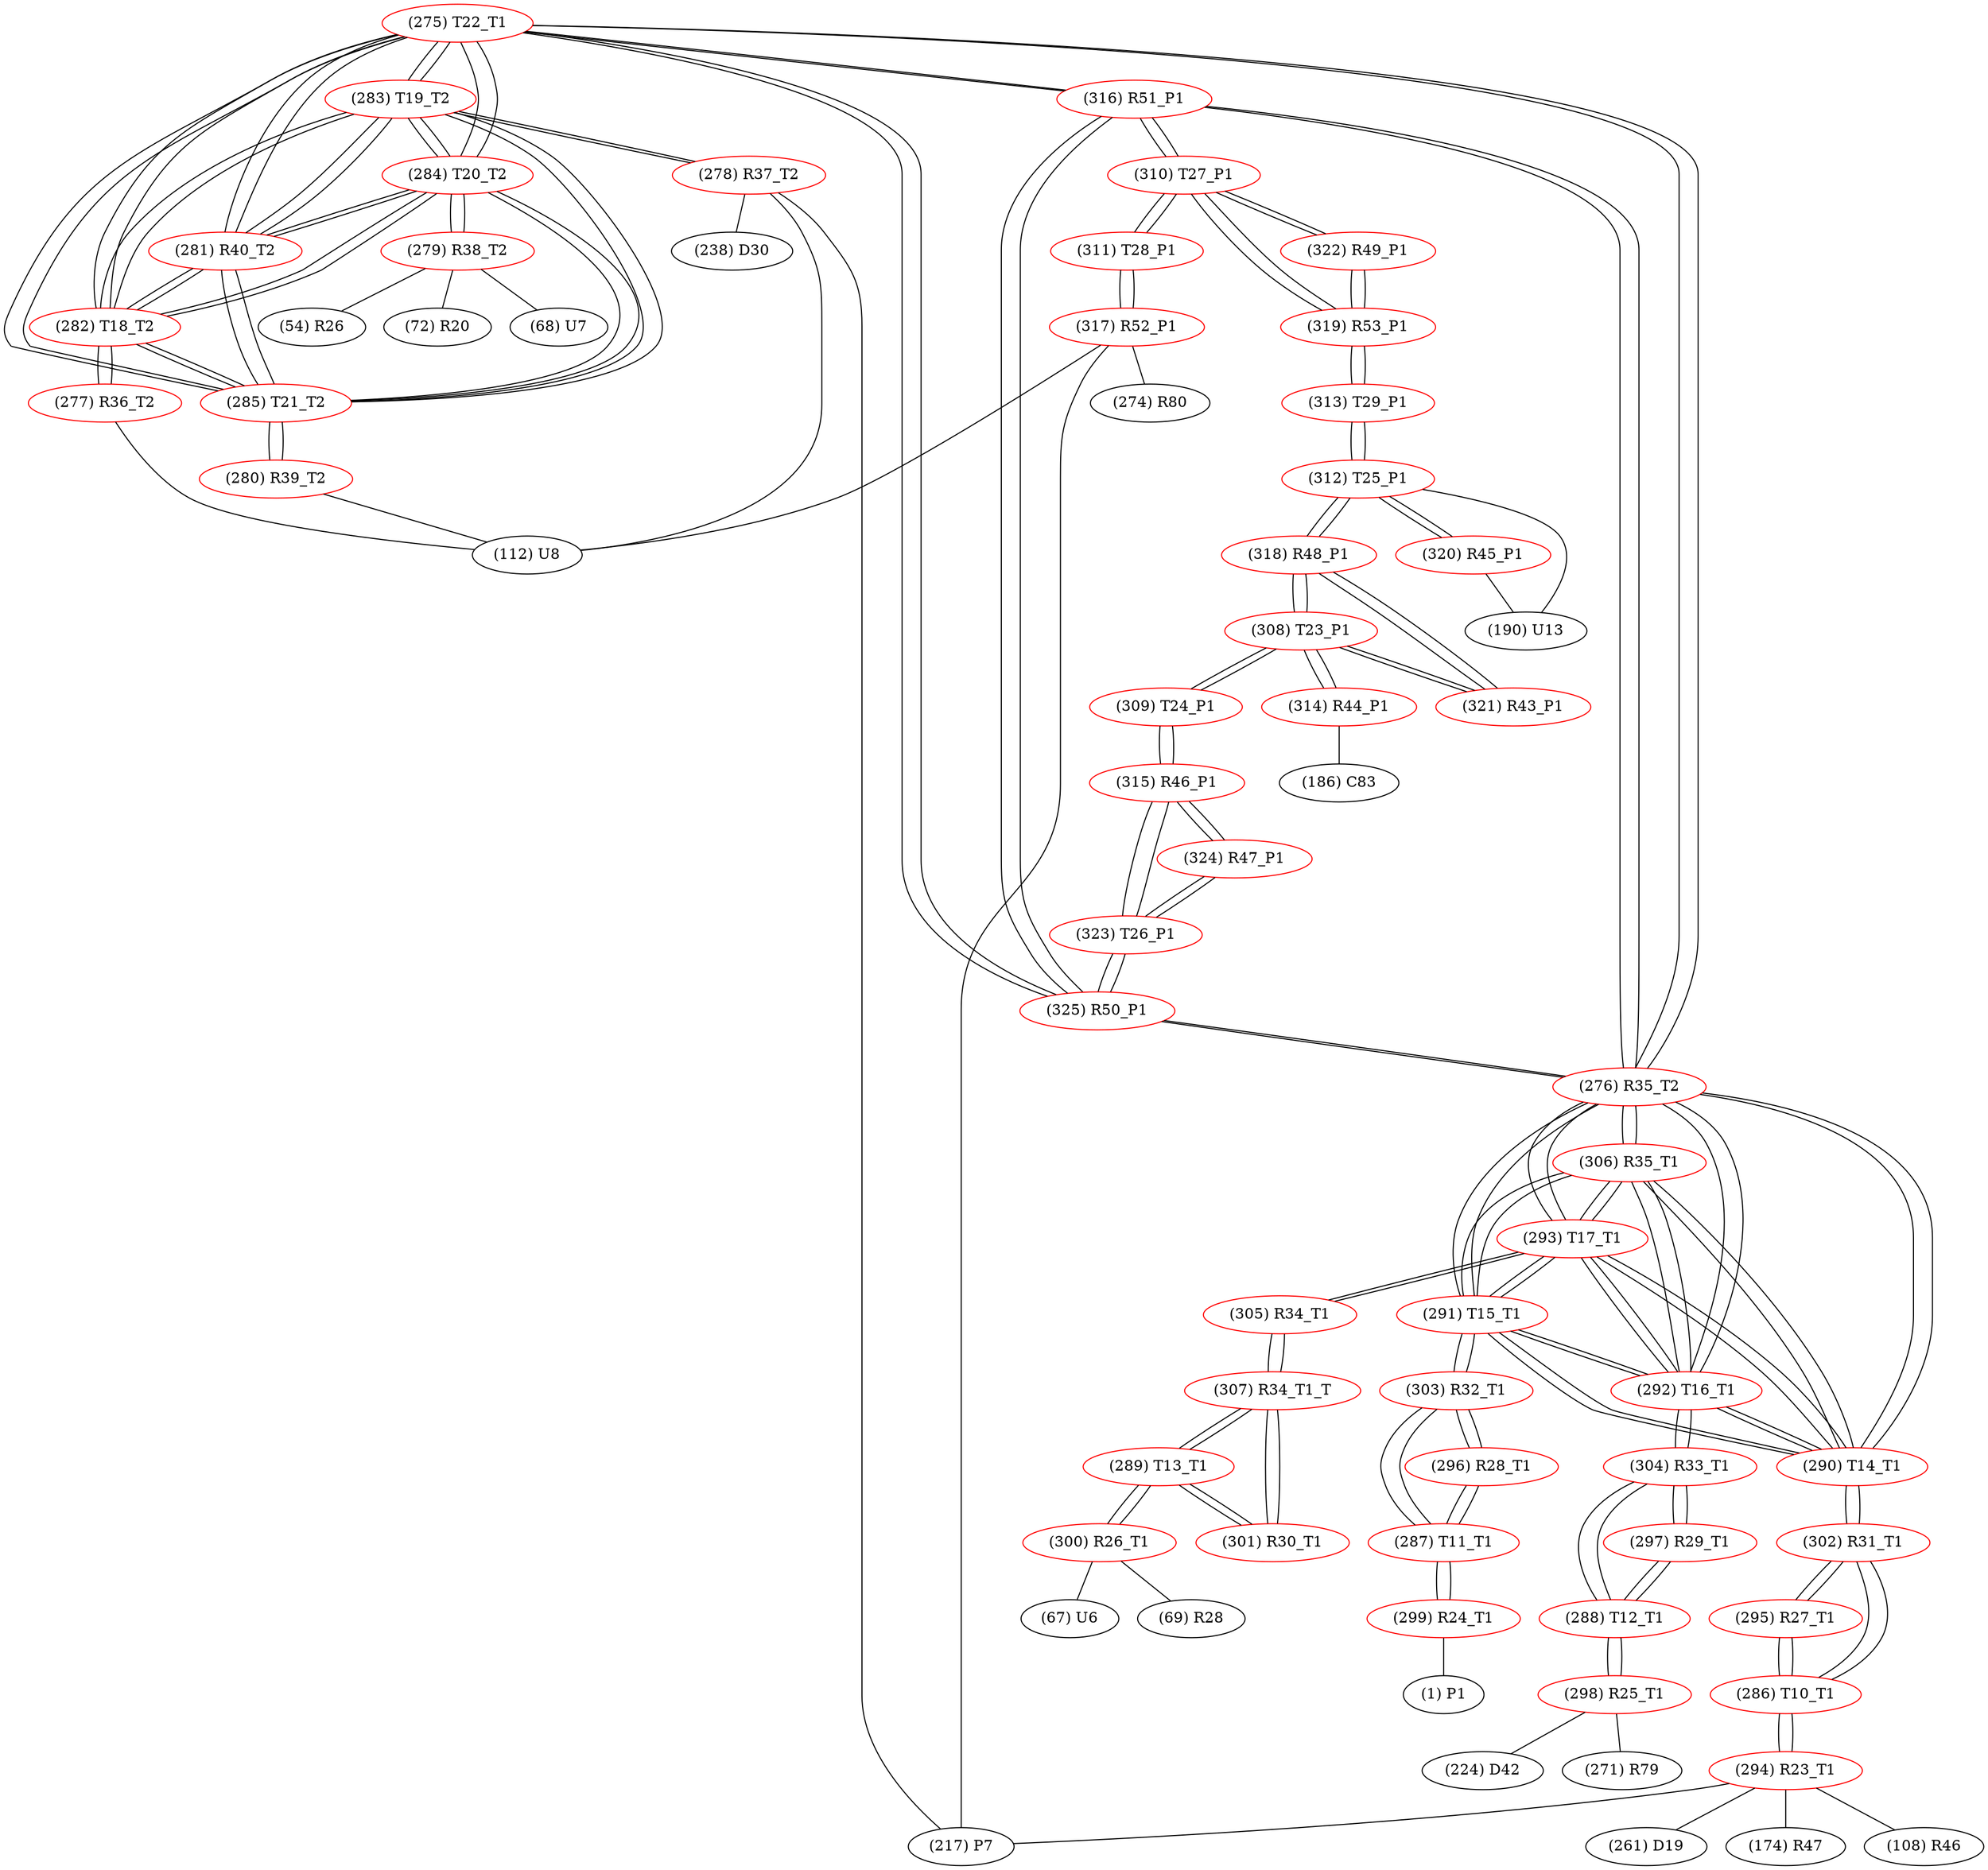 graph {
	275 [label="(275) T22_T1" color=red]
	283 [label="(283) T19_T2"]
	284 [label="(284) T20_T2"]
	285 [label="(285) T21_T2"]
	282 [label="(282) T18_T2"]
	281 [label="(281) R40_T2"]
	316 [label="(316) R51_P1"]
	325 [label="(325) R50_P1"]
	276 [label="(276) R35_T2"]
	276 [label="(276) R35_T2" color=red]
	291 [label="(291) T15_T1"]
	292 [label="(292) T16_T1"]
	290 [label="(290) T14_T1"]
	293 [label="(293) T17_T1"]
	306 [label="(306) R35_T1"]
	316 [label="(316) R51_P1"]
	325 [label="(325) R50_P1"]
	275 [label="(275) T22_T1"]
	277 [label="(277) R36_T2" color=red]
	112 [label="(112) U8"]
	282 [label="(282) T18_T2"]
	278 [label="(278) R37_T2" color=red]
	217 [label="(217) P7"]
	112 [label="(112) U8"]
	238 [label="(238) D30"]
	283 [label="(283) T19_T2"]
	279 [label="(279) R38_T2" color=red]
	72 [label="(72) R20"]
	68 [label="(68) U7"]
	54 [label="(54) R26"]
	284 [label="(284) T20_T2"]
	280 [label="(280) R39_T2" color=red]
	112 [label="(112) U8"]
	285 [label="(285) T21_T2"]
	281 [label="(281) R40_T2" color=red]
	283 [label="(283) T19_T2"]
	284 [label="(284) T20_T2"]
	285 [label="(285) T21_T2"]
	275 [label="(275) T22_T1"]
	282 [label="(282) T18_T2"]
	282 [label="(282) T18_T2" color=red]
	283 [label="(283) T19_T2"]
	284 [label="(284) T20_T2"]
	285 [label="(285) T21_T2"]
	275 [label="(275) T22_T1"]
	281 [label="(281) R40_T2"]
	277 [label="(277) R36_T2"]
	283 [label="(283) T19_T2" color=red]
	284 [label="(284) T20_T2"]
	285 [label="(285) T21_T2"]
	275 [label="(275) T22_T1"]
	282 [label="(282) T18_T2"]
	281 [label="(281) R40_T2"]
	278 [label="(278) R37_T2"]
	284 [label="(284) T20_T2" color=red]
	283 [label="(283) T19_T2"]
	285 [label="(285) T21_T2"]
	275 [label="(275) T22_T1"]
	282 [label="(282) T18_T2"]
	281 [label="(281) R40_T2"]
	279 [label="(279) R38_T2"]
	285 [label="(285) T21_T2" color=red]
	283 [label="(283) T19_T2"]
	284 [label="(284) T20_T2"]
	275 [label="(275) T22_T1"]
	282 [label="(282) T18_T2"]
	281 [label="(281) R40_T2"]
	280 [label="(280) R39_T2"]
	286 [label="(286) T10_T1" color=red]
	294 [label="(294) R23_T1"]
	295 [label="(295) R27_T1"]
	302 [label="(302) R31_T1"]
	287 [label="(287) T11_T1" color=red]
	299 [label="(299) R24_T1"]
	303 [label="(303) R32_T1"]
	296 [label="(296) R28_T1"]
	288 [label="(288) T12_T1" color=red]
	304 [label="(304) R33_T1"]
	297 [label="(297) R29_T1"]
	298 [label="(298) R25_T1"]
	289 [label="(289) T13_T1" color=red]
	301 [label="(301) R30_T1"]
	307 [label="(307) R34_T1_T"]
	300 [label="(300) R26_T1"]
	290 [label="(290) T14_T1" color=red]
	291 [label="(291) T15_T1"]
	292 [label="(292) T16_T1"]
	293 [label="(293) T17_T1"]
	276 [label="(276) R35_T2"]
	306 [label="(306) R35_T1"]
	302 [label="(302) R31_T1"]
	291 [label="(291) T15_T1" color=red]
	292 [label="(292) T16_T1"]
	290 [label="(290) T14_T1"]
	293 [label="(293) T17_T1"]
	276 [label="(276) R35_T2"]
	306 [label="(306) R35_T1"]
	303 [label="(303) R32_T1"]
	292 [label="(292) T16_T1" color=red]
	291 [label="(291) T15_T1"]
	290 [label="(290) T14_T1"]
	293 [label="(293) T17_T1"]
	276 [label="(276) R35_T2"]
	306 [label="(306) R35_T1"]
	304 [label="(304) R33_T1"]
	293 [label="(293) T17_T1" color=red]
	291 [label="(291) T15_T1"]
	292 [label="(292) T16_T1"]
	290 [label="(290) T14_T1"]
	276 [label="(276) R35_T2"]
	306 [label="(306) R35_T1"]
	305 [label="(305) R34_T1"]
	294 [label="(294) R23_T1" color=red]
	108 [label="(108) R46"]
	261 [label="(261) D19"]
	174 [label="(174) R47"]
	217 [label="(217) P7"]
	286 [label="(286) T10_T1"]
	295 [label="(295) R27_T1" color=red]
	286 [label="(286) T10_T1"]
	302 [label="(302) R31_T1"]
	296 [label="(296) R28_T1" color=red]
	303 [label="(303) R32_T1"]
	287 [label="(287) T11_T1"]
	297 [label="(297) R29_T1" color=red]
	304 [label="(304) R33_T1"]
	288 [label="(288) T12_T1"]
	298 [label="(298) R25_T1" color=red]
	271 [label="(271) R79"]
	224 [label="(224) D42"]
	288 [label="(288) T12_T1"]
	299 [label="(299) R24_T1" color=red]
	1 [label="(1) P1"]
	287 [label="(287) T11_T1"]
	300 [label="(300) R26_T1" color=red]
	69 [label="(69) R28"]
	67 [label="(67) U6"]
	289 [label="(289) T13_T1"]
	301 [label="(301) R30_T1" color=red]
	307 [label="(307) R34_T1_T"]
	289 [label="(289) T13_T1"]
	302 [label="(302) R31_T1" color=red]
	295 [label="(295) R27_T1"]
	286 [label="(286) T10_T1"]
	290 [label="(290) T14_T1"]
	303 [label="(303) R32_T1" color=red]
	291 [label="(291) T15_T1"]
	287 [label="(287) T11_T1"]
	296 [label="(296) R28_T1"]
	304 [label="(304) R33_T1" color=red]
	292 [label="(292) T16_T1"]
	288 [label="(288) T12_T1"]
	297 [label="(297) R29_T1"]
	305 [label="(305) R34_T1" color=red]
	293 [label="(293) T17_T1"]
	307 [label="(307) R34_T1_T"]
	306 [label="(306) R35_T1" color=red]
	291 [label="(291) T15_T1"]
	292 [label="(292) T16_T1"]
	290 [label="(290) T14_T1"]
	293 [label="(293) T17_T1"]
	276 [label="(276) R35_T2"]
	307 [label="(307) R34_T1_T" color=red]
	301 [label="(301) R30_T1"]
	289 [label="(289) T13_T1"]
	305 [label="(305) R34_T1"]
	308 [label="(308) T23_P1" color=red]
	318 [label="(318) R48_P1"]
	321 [label="(321) R43_P1"]
	309 [label="(309) T24_P1"]
	314 [label="(314) R44_P1"]
	309 [label="(309) T24_P1" color=red]
	315 [label="(315) R46_P1"]
	308 [label="(308) T23_P1"]
	310 [label="(310) T27_P1" color=red]
	316 [label="(316) R51_P1"]
	311 [label="(311) T28_P1"]
	319 [label="(319) R53_P1"]
	322 [label="(322) R49_P1"]
	311 [label="(311) T28_P1" color=red]
	317 [label="(317) R52_P1"]
	310 [label="(310) T27_P1"]
	312 [label="(312) T25_P1" color=red]
	313 [label="(313) T29_P1"]
	318 [label="(318) R48_P1"]
	320 [label="(320) R45_P1"]
	190 [label="(190) U13"]
	313 [label="(313) T29_P1" color=red]
	312 [label="(312) T25_P1"]
	319 [label="(319) R53_P1"]
	314 [label="(314) R44_P1" color=red]
	186 [label="(186) C83"]
	308 [label="(308) T23_P1"]
	315 [label="(315) R46_P1" color=red]
	323 [label="(323) T26_P1"]
	324 [label="(324) R47_P1"]
	309 [label="(309) T24_P1"]
	316 [label="(316) R51_P1" color=red]
	310 [label="(310) T27_P1"]
	325 [label="(325) R50_P1"]
	275 [label="(275) T22_T1"]
	276 [label="(276) R35_T2"]
	317 [label="(317) R52_P1" color=red]
	112 [label="(112) U8"]
	274 [label="(274) R80"]
	217 [label="(217) P7"]
	311 [label="(311) T28_P1"]
	318 [label="(318) R48_P1" color=red]
	312 [label="(312) T25_P1"]
	308 [label="(308) T23_P1"]
	321 [label="(321) R43_P1"]
	319 [label="(319) R53_P1" color=red]
	313 [label="(313) T29_P1"]
	310 [label="(310) T27_P1"]
	322 [label="(322) R49_P1"]
	320 [label="(320) R45_P1" color=red]
	312 [label="(312) T25_P1"]
	190 [label="(190) U13"]
	321 [label="(321) R43_P1" color=red]
	318 [label="(318) R48_P1"]
	308 [label="(308) T23_P1"]
	322 [label="(322) R49_P1" color=red]
	310 [label="(310) T27_P1"]
	319 [label="(319) R53_P1"]
	323 [label="(323) T26_P1" color=red]
	325 [label="(325) R50_P1"]
	315 [label="(315) R46_P1"]
	324 [label="(324) R47_P1"]
	324 [label="(324) R47_P1" color=red]
	323 [label="(323) T26_P1"]
	315 [label="(315) R46_P1"]
	325 [label="(325) R50_P1" color=red]
	323 [label="(323) T26_P1"]
	316 [label="(316) R51_P1"]
	275 [label="(275) T22_T1"]
	276 [label="(276) R35_T2"]
	275 -- 283
	275 -- 284
	275 -- 285
	275 -- 282
	275 -- 281
	275 -- 316
	275 -- 325
	275 -- 276
	276 -- 291
	276 -- 292
	276 -- 290
	276 -- 293
	276 -- 306
	276 -- 316
	276 -- 325
	276 -- 275
	277 -- 112
	277 -- 282
	278 -- 217
	278 -- 112
	278 -- 238
	278 -- 283
	279 -- 72
	279 -- 68
	279 -- 54
	279 -- 284
	280 -- 112
	280 -- 285
	281 -- 283
	281 -- 284
	281 -- 285
	281 -- 275
	281 -- 282
	282 -- 283
	282 -- 284
	282 -- 285
	282 -- 275
	282 -- 281
	282 -- 277
	283 -- 284
	283 -- 285
	283 -- 275
	283 -- 282
	283 -- 281
	283 -- 278
	284 -- 283
	284 -- 285
	284 -- 275
	284 -- 282
	284 -- 281
	284 -- 279
	285 -- 283
	285 -- 284
	285 -- 275
	285 -- 282
	285 -- 281
	285 -- 280
	286 -- 294
	286 -- 295
	286 -- 302
	287 -- 299
	287 -- 303
	287 -- 296
	288 -- 304
	288 -- 297
	288 -- 298
	289 -- 301
	289 -- 307
	289 -- 300
	290 -- 291
	290 -- 292
	290 -- 293
	290 -- 276
	290 -- 306
	290 -- 302
	291 -- 292
	291 -- 290
	291 -- 293
	291 -- 276
	291 -- 306
	291 -- 303
	292 -- 291
	292 -- 290
	292 -- 293
	292 -- 276
	292 -- 306
	292 -- 304
	293 -- 291
	293 -- 292
	293 -- 290
	293 -- 276
	293 -- 306
	293 -- 305
	294 -- 108
	294 -- 261
	294 -- 174
	294 -- 217
	294 -- 286
	295 -- 286
	295 -- 302
	296 -- 303
	296 -- 287
	297 -- 304
	297 -- 288
	298 -- 271
	298 -- 224
	298 -- 288
	299 -- 1
	299 -- 287
	300 -- 69
	300 -- 67
	300 -- 289
	301 -- 307
	301 -- 289
	302 -- 295
	302 -- 286
	302 -- 290
	303 -- 291
	303 -- 287
	303 -- 296
	304 -- 292
	304 -- 288
	304 -- 297
	305 -- 293
	305 -- 307
	306 -- 291
	306 -- 292
	306 -- 290
	306 -- 293
	306 -- 276
	307 -- 301
	307 -- 289
	307 -- 305
	308 -- 318
	308 -- 321
	308 -- 309
	308 -- 314
	309 -- 315
	309 -- 308
	310 -- 316
	310 -- 311
	310 -- 319
	310 -- 322
	311 -- 317
	311 -- 310
	312 -- 313
	312 -- 318
	312 -- 320
	312 -- 190
	313 -- 312
	313 -- 319
	314 -- 186
	314 -- 308
	315 -- 323
	315 -- 324
	315 -- 309
	316 -- 310
	316 -- 325
	316 -- 275
	316 -- 276
	317 -- 112
	317 -- 274
	317 -- 217
	317 -- 311
	318 -- 312
	318 -- 308
	318 -- 321
	319 -- 313
	319 -- 310
	319 -- 322
	320 -- 312
	320 -- 190
	321 -- 318
	321 -- 308
	322 -- 310
	322 -- 319
	323 -- 325
	323 -- 315
	323 -- 324
	324 -- 323
	324 -- 315
	325 -- 323
	325 -- 316
	325 -- 275
	325 -- 276
}